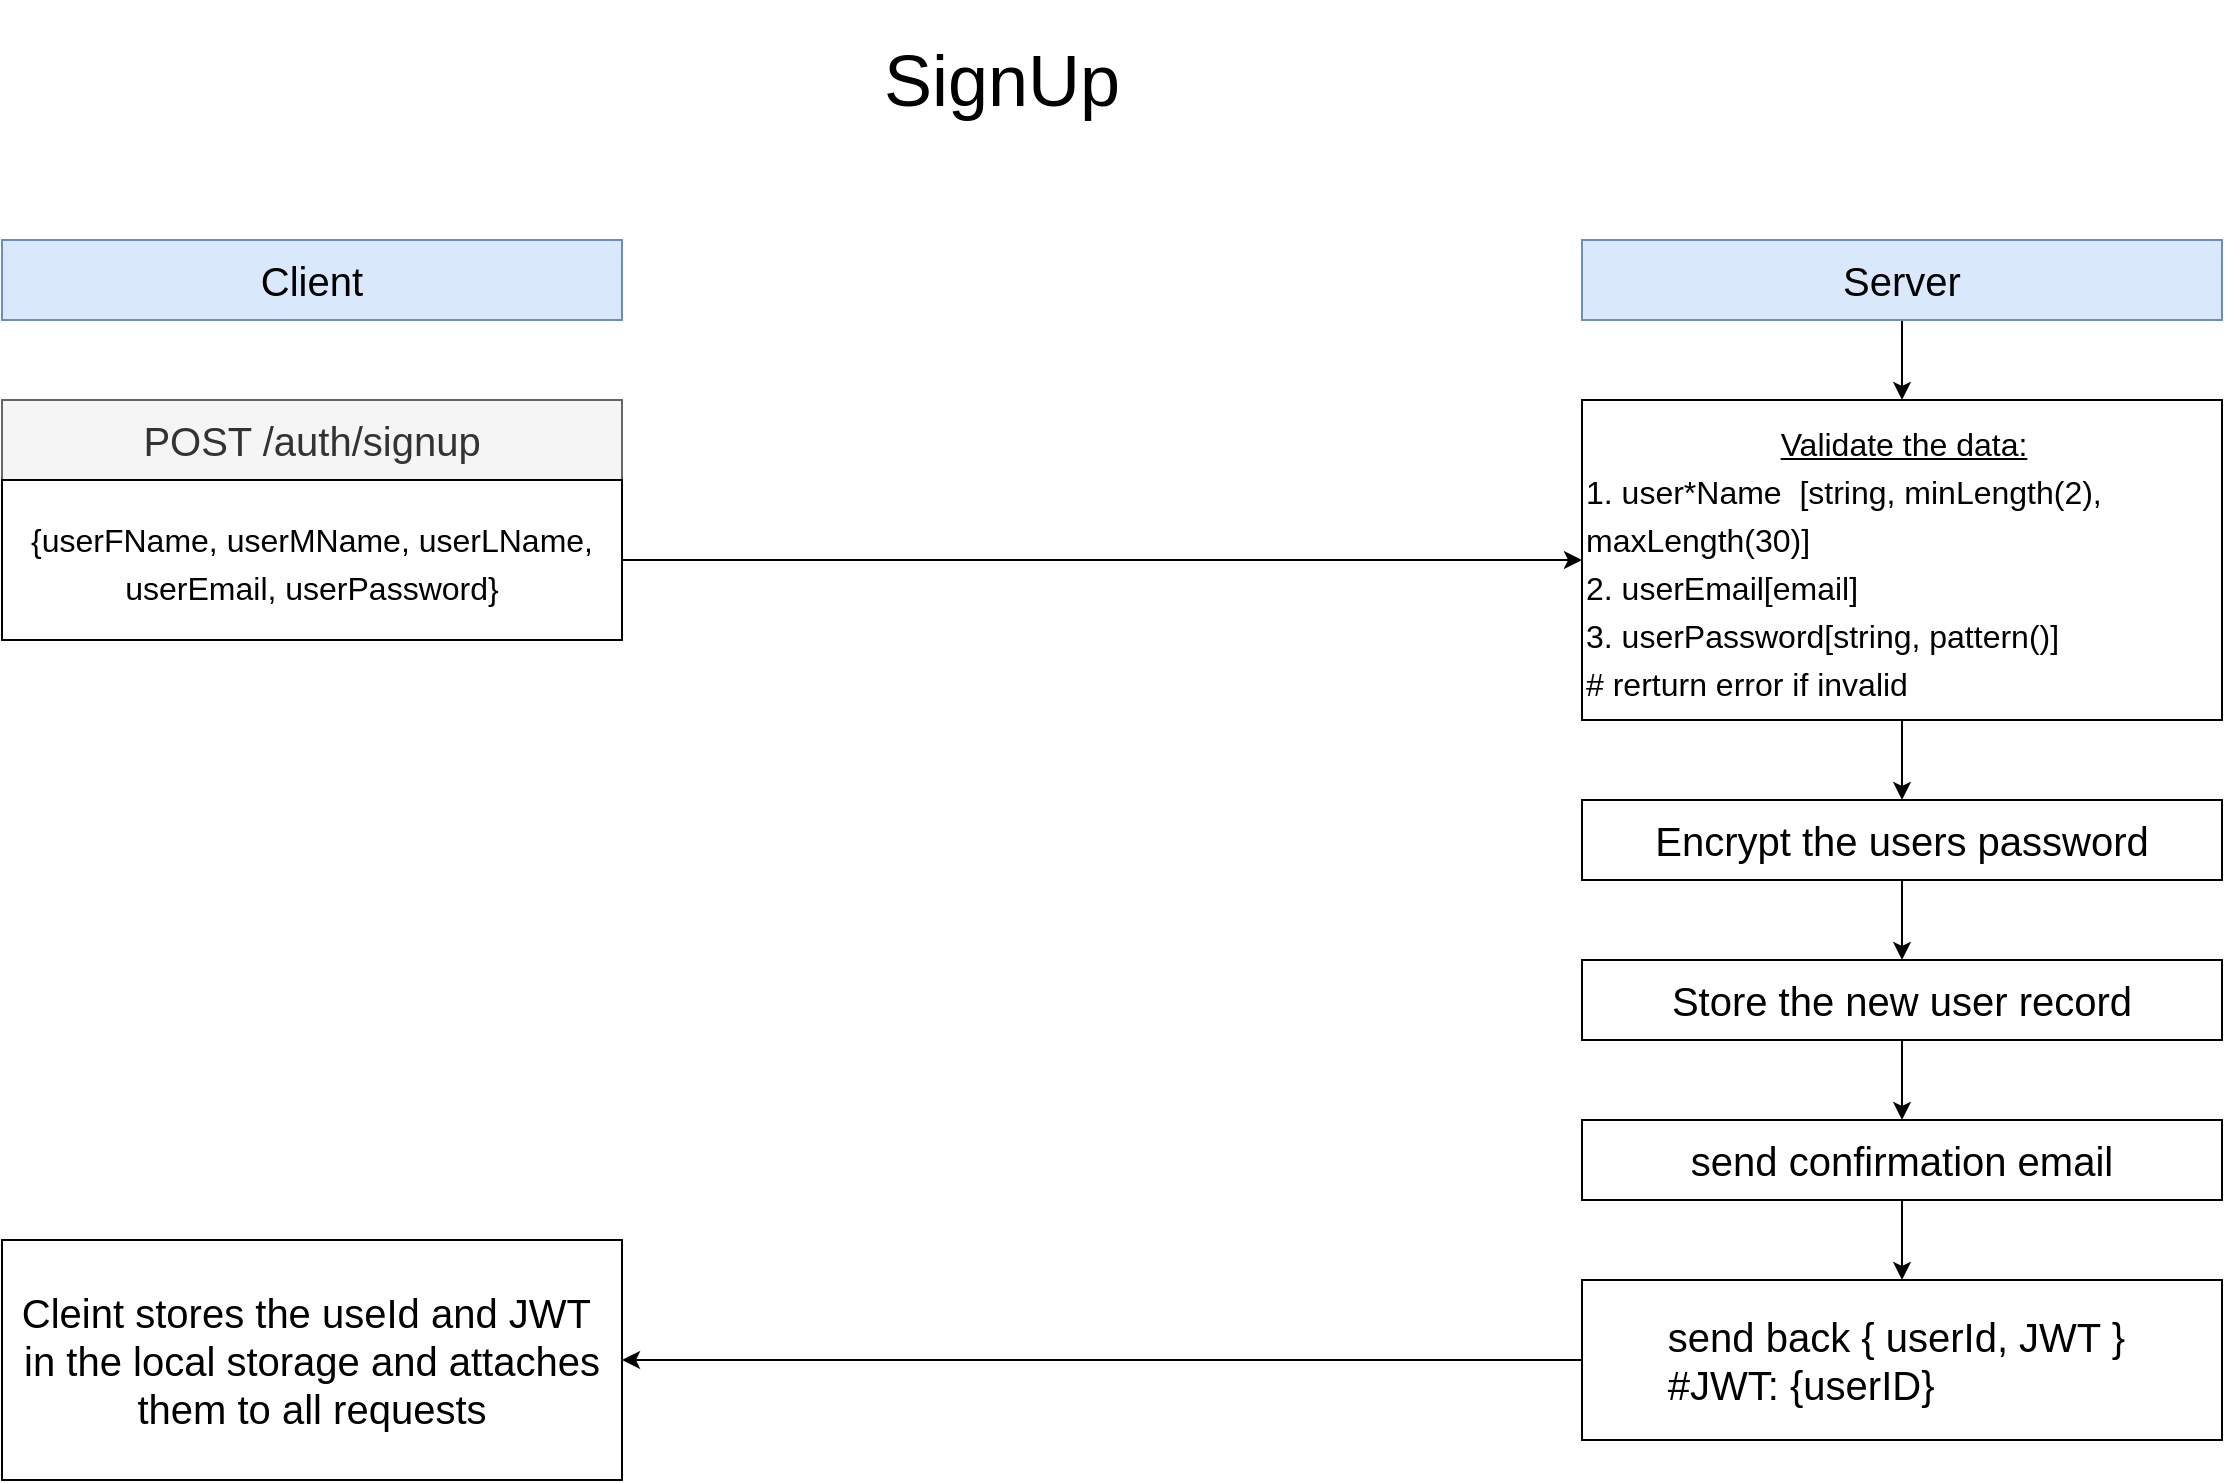 <mxfile version="16.5.1" type="device" pages="10"><diagram id="x9FTeN-3f4XsVsVcaLuV" name="SignUp"><mxGraphModel dx="1102" dy="1663" grid="1" gridSize="10" guides="1" tooltips="1" connect="1" arrows="1" fold="1" page="1" pageScale="1" pageWidth="850" pageHeight="1100" math="0" shadow="0"><root><mxCell id="0"/><mxCell id="1" parent="0"/><mxCell id="LIKYxt6rJT_N3d52TGzY-7" value="Client" style="rounded=0;whiteSpace=wrap;html=1;fontSize=20;fillColor=#dae8fc;strokeColor=#6c8ebf;" parent="1" vertex="1"><mxGeometry x="10" y="40" width="310" height="40" as="geometry"/></mxCell><mxCell id="LIKYxt6rJT_N3d52TGzY-9" value="POST /auth/signup" style="rounded=0;whiteSpace=wrap;html=1;fontSize=20;fillColor=#f5f5f5;strokeColor=#666666;fontColor=#333333;" parent="1" vertex="1"><mxGeometry x="10" y="120" width="310" height="40" as="geometry"/></mxCell><mxCell id="MT5jsk2vZgrQGVnykt9o-15" style="edgeStyle=orthogonalEdgeStyle;rounded=0;orthogonalLoop=1;jettySize=auto;html=1;fontSize=20;" parent="1" source="LIKYxt6rJT_N3d52TGzY-10" target="MT5jsk2vZgrQGVnykt9o-2" edge="1"><mxGeometry relative="1" as="geometry"/></mxCell><mxCell id="LIKYxt6rJT_N3d52TGzY-10" value="&lt;span style=&quot;color: rgb(0 , 0 , 0) ; font-size: 16px&quot;&gt;{userFName, userMName, userLName,&lt;/span&gt;&lt;br style=&quot;color: rgb(0 , 0 , 0) ; font-size: 16px&quot;&gt;&lt;span style=&quot;color: rgb(0 , 0 , 0) ; font-size: 16px&quot;&gt;userEmail, userPassword}&lt;/span&gt;" style="rounded=0;whiteSpace=wrap;html=1;fontSize=20;" parent="1" vertex="1"><mxGeometry x="10" y="160" width="310" height="80" as="geometry"/></mxCell><mxCell id="MT5jsk2vZgrQGVnykt9o-7" style="edgeStyle=orthogonalEdgeStyle;rounded=0;orthogonalLoop=1;jettySize=auto;html=1;exitX=0.5;exitY=1;exitDx=0;exitDy=0;entryX=0.5;entryY=0;entryDx=0;entryDy=0;fontSize=20;" parent="1" source="MT5jsk2vZgrQGVnykt9o-2" target="MT5jsk2vZgrQGVnykt9o-5" edge="1"><mxGeometry relative="1" as="geometry"/></mxCell><mxCell id="MT5jsk2vZgrQGVnykt9o-2" value="&lt;div style=&quot;text-align: center&quot;&gt;&lt;span style=&quot;font-size: 16px&quot;&gt;&lt;u&gt;Validate the data:&lt;/u&gt;&lt;/span&gt;&lt;/div&gt;&lt;div&gt;&lt;span style=&quot;font-size: 16px&quot;&gt;1. user*Name&amp;nbsp;&lt;span style=&quot;white-space: pre&quot;&gt;&#9;&lt;/span&gt;[&lt;/span&gt;&lt;span style=&quot;font-size: 16px&quot;&gt;string, minLength(2), maxLength(30)&lt;/span&gt;&lt;span style=&quot;font-size: 16px&quot;&gt;]&lt;/span&gt;&lt;/div&gt;&lt;div&gt;&lt;span style=&quot;font-size: 16px&quot;&gt;2. userEmail[email]&lt;br&gt;&lt;/span&gt;&lt;/div&gt;&lt;div&gt;&lt;span style=&quot;font-size: 16px&quot;&gt;3. userPassword[string, pattern()]&lt;br&gt;&lt;/span&gt;&lt;/div&gt;&lt;div&gt;&lt;span style=&quot;font-size: 16px&quot;&gt;# rerturn error if invalid&lt;/span&gt;&lt;/div&gt;" style="rounded=0;whiteSpace=wrap;html=1;fontSize=20;align=left;" parent="1" vertex="1"><mxGeometry x="800" y="120" width="320" height="160" as="geometry"/></mxCell><mxCell id="MT5jsk2vZgrQGVnykt9o-4" style="edgeStyle=orthogonalEdgeStyle;rounded=0;orthogonalLoop=1;jettySize=auto;html=1;entryX=0.5;entryY=0;entryDx=0;entryDy=0;fontSize=20;" parent="1" source="MT5jsk2vZgrQGVnykt9o-3" target="MT5jsk2vZgrQGVnykt9o-2" edge="1"><mxGeometry relative="1" as="geometry"/></mxCell><mxCell id="MT5jsk2vZgrQGVnykt9o-3" value="Server" style="rounded=0;whiteSpace=wrap;html=1;fontSize=20;fillColor=#dae8fc;strokeColor=#6c8ebf;" parent="1" vertex="1"><mxGeometry x="800" y="40" width="320" height="40" as="geometry"/></mxCell><mxCell id="MT5jsk2vZgrQGVnykt9o-8" style="edgeStyle=orthogonalEdgeStyle;rounded=0;orthogonalLoop=1;jettySize=auto;html=1;exitX=0.5;exitY=1;exitDx=0;exitDy=0;entryX=0.5;entryY=0;entryDx=0;entryDy=0;fontSize=20;" parent="1" source="MT5jsk2vZgrQGVnykt9o-5" target="MT5jsk2vZgrQGVnykt9o-6" edge="1"><mxGeometry relative="1" as="geometry"/></mxCell><mxCell id="MT5jsk2vZgrQGVnykt9o-5" value="&lt;div&gt;Encrypt the users password&lt;/div&gt;" style="rounded=0;whiteSpace=wrap;html=1;fontSize=20;align=center;" parent="1" vertex="1"><mxGeometry x="800" y="320" width="320" height="40" as="geometry"/></mxCell><mxCell id="MT5jsk2vZgrQGVnykt9o-10" style="edgeStyle=orthogonalEdgeStyle;rounded=0;orthogonalLoop=1;jettySize=auto;html=1;exitX=0.5;exitY=1;exitDx=0;exitDy=0;entryX=0.5;entryY=0;entryDx=0;entryDy=0;fontSize=20;" parent="1" source="MT5jsk2vZgrQGVnykt9o-6" target="MT5jsk2vZgrQGVnykt9o-9" edge="1"><mxGeometry relative="1" as="geometry"/></mxCell><mxCell id="MT5jsk2vZgrQGVnykt9o-6" value="&lt;div&gt;Store the new user record&lt;/div&gt;" style="rounded=0;whiteSpace=wrap;html=1;fontSize=20;align=center;" parent="1" vertex="1"><mxGeometry x="800" y="400" width="320" height="40" as="geometry"/></mxCell><mxCell id="MT5jsk2vZgrQGVnykt9o-12" style="edgeStyle=orthogonalEdgeStyle;rounded=0;orthogonalLoop=1;jettySize=auto;html=1;exitX=0.5;exitY=1;exitDx=0;exitDy=0;entryX=0.5;entryY=0;entryDx=0;entryDy=0;fontSize=20;" parent="1" source="MT5jsk2vZgrQGVnykt9o-9" target="MT5jsk2vZgrQGVnykt9o-11" edge="1"><mxGeometry relative="1" as="geometry"/></mxCell><mxCell id="MT5jsk2vZgrQGVnykt9o-9" value="&lt;div&gt;send confirmation email&lt;/div&gt;" style="rounded=0;whiteSpace=wrap;html=1;fontSize=20;align=center;" parent="1" vertex="1"><mxGeometry x="800" y="480" width="320" height="40" as="geometry"/></mxCell><mxCell id="MT5jsk2vZgrQGVnykt9o-14" style="edgeStyle=orthogonalEdgeStyle;rounded=0;orthogonalLoop=1;jettySize=auto;html=1;entryX=1;entryY=0.5;entryDx=0;entryDy=0;fontSize=20;" parent="1" source="MT5jsk2vZgrQGVnykt9o-11" target="MT5jsk2vZgrQGVnykt9o-13" edge="1"><mxGeometry relative="1" as="geometry"/></mxCell><mxCell id="MT5jsk2vZgrQGVnykt9o-11" value="&lt;div&gt;send back { userId, JWT }&amp;nbsp;&lt;/div&gt;&lt;div style=&quot;text-align: left&quot;&gt;#JWT: {userID}&lt;/div&gt;" style="rounded=0;whiteSpace=wrap;html=1;fontSize=20;align=center;" parent="1" vertex="1"><mxGeometry x="800" y="560" width="320" height="80" as="geometry"/></mxCell><mxCell id="MT5jsk2vZgrQGVnykt9o-13" value="&lt;font style=&quot;font-size: 20px&quot;&gt;Cleint stores the useId and JWT&amp;nbsp;&lt;br&gt;in the local storage and attaches them to all requests&lt;br&gt;&lt;/font&gt;" style="rounded=0;whiteSpace=wrap;html=1;fontSize=20;" parent="1" vertex="1"><mxGeometry x="10" y="540" width="310" height="120" as="geometry"/></mxCell><mxCell id="6q5m6K00qbkAHp3DyQsJ-1" value="SignUp" style="text;html=1;strokeColor=none;fillColor=none;align=center;verticalAlign=middle;whiteSpace=wrap;rounded=0;fontSize=36;" parent="1" vertex="1"><mxGeometry x="425" y="-80" width="170" height="80" as="geometry"/></mxCell></root></mxGraphModel></diagram><diagram name="ValidateEmail" id="a731i3ZSmU0Ob5MR37EK"><mxGraphModel dx="1574" dy="1904" grid="1" gridSize="10" guides="1" tooltips="1" connect="1" arrows="1" fold="1" page="1" pageScale="1" pageWidth="850" pageHeight="1100" math="0" shadow="0"><root><mxCell id="EQqrk94cRTdtQ8zH4SGc-0"/><mxCell id="EQqrk94cRTdtQ8zH4SGc-1" parent="EQqrk94cRTdtQ8zH4SGc-0"/><mxCell id="EQqrk94cRTdtQ8zH4SGc-2" value="Client" style="rounded=0;whiteSpace=wrap;html=1;fontSize=20;fillColor=#dae8fc;strokeColor=#6c8ebf;" parent="EQqrk94cRTdtQ8zH4SGc-1" vertex="1"><mxGeometry x="10" y="40" width="310" height="40" as="geometry"/></mxCell><mxCell id="EQqrk94cRTdtQ8zH4SGc-3" style="edgeStyle=orthogonalEdgeStyle;rounded=0;orthogonalLoop=1;jettySize=auto;html=1;entryX=0;entryY=0.5;entryDx=0;entryDy=0;" parent="EQqrk94cRTdtQ8zH4SGc-1" source="EQqrk94cRTdtQ8zH4SGc-4" target="EQqrk94cRTdtQ8zH4SGc-11" edge="1"><mxGeometry relative="1" as="geometry"><mxPoint x="800" y="140" as="targetPoint"/></mxGeometry></mxCell><mxCell id="EQqrk94cRTdtQ8zH4SGc-4" value="PATCH /auth/email-validation" style="rounded=0;whiteSpace=wrap;html=1;fontSize=20;fillColor=#f5f5f5;strokeColor=#666666;fontColor=#333333;" parent="EQqrk94cRTdtQ8zH4SGc-1" vertex="1"><mxGeometry x="10" y="120" width="310" height="40" as="geometry"/></mxCell><mxCell id="EQqrk94cRTdtQ8zH4SGc-5" value="&lt;span style=&quot;color: rgb(0 , 0 , 0) ; font-size: 16px&quot;&gt;{userId, validationCode}&lt;/span&gt;" style="rounded=0;whiteSpace=wrap;html=1;fontSize=20;" parent="EQqrk94cRTdtQ8zH4SGc-1" vertex="1"><mxGeometry x="10" y="160" width="310" height="40" as="geometry"/></mxCell><mxCell id="EQqrk94cRTdtQ8zH4SGc-8" style="edgeStyle=orthogonalEdgeStyle;rounded=0;orthogonalLoop=1;jettySize=auto;html=1;entryX=0.5;entryY=0;entryDx=0;entryDy=0;fontSize=20;" parent="EQqrk94cRTdtQ8zH4SGc-1" source="EQqrk94cRTdtQ8zH4SGc-9" target="EQqrk94cRTdtQ8zH4SGc-11" edge="1"><mxGeometry relative="1" as="geometry"><mxPoint x="960" y="120" as="targetPoint"/></mxGeometry></mxCell><mxCell id="EQqrk94cRTdtQ8zH4SGc-9" value="Server" style="rounded=0;whiteSpace=wrap;html=1;fontSize=20;fillColor=#dae8fc;strokeColor=#6c8ebf;" parent="EQqrk94cRTdtQ8zH4SGc-1" vertex="1"><mxGeometry x="800" y="40" width="320" height="40" as="geometry"/></mxCell><mxCell id="EQqrk94cRTdtQ8zH4SGc-10" style="edgeStyle=orthogonalEdgeStyle;rounded=0;orthogonalLoop=1;jettySize=auto;html=1;exitX=0.5;exitY=1;exitDx=0;exitDy=0;entryX=0.5;entryY=0;entryDx=0;entryDy=0;fontSize=20;" parent="EQqrk94cRTdtQ8zH4SGc-1" source="EQqrk94cRTdtQ8zH4SGc-11" target="EQqrk94cRTdtQ8zH4SGc-13" edge="1"><mxGeometry relative="1" as="geometry"/></mxCell><mxCell id="EQqrk94cRTdtQ8zH4SGc-11" value="&lt;div&gt;check if the user exist in the database&lt;/div&gt;" style="rounded=0;whiteSpace=wrap;html=1;fontSize=20;align=center;" parent="EQqrk94cRTdtQ8zH4SGc-1" vertex="1"><mxGeometry x="800" y="120" width="320" height="80" as="geometry"/></mxCell><mxCell id="EQqrk94cRTdtQ8zH4SGc-12" style="edgeStyle=orthogonalEdgeStyle;rounded=0;orthogonalLoop=1;jettySize=auto;html=1;exitX=0.5;exitY=1;exitDx=0;exitDy=0;entryX=0.5;entryY=0;entryDx=0;entryDy=0;fontSize=20;" parent="EQqrk94cRTdtQ8zH4SGc-1" source="EQqrk94cRTdtQ8zH4SGc-13" target="EQqrk94cRTdtQ8zH4SGc-15" edge="1"><mxGeometry relative="1" as="geometry"/></mxCell><mxCell id="EQqrk94cRTdtQ8zH4SGc-13" value="&lt;div&gt;check if the validationCode matches the one stored in the database&lt;/div&gt;" style="rounded=0;whiteSpace=wrap;html=1;fontSize=20;align=center;" parent="EQqrk94cRTdtQ8zH4SGc-1" vertex="1"><mxGeometry x="800" y="240" width="320" height="120" as="geometry"/></mxCell><mxCell id="EQqrk94cRTdtQ8zH4SGc-14" style="edgeStyle=orthogonalEdgeStyle;rounded=0;orthogonalLoop=1;jettySize=auto;html=1;entryX=1;entryY=0.5;entryDx=0;entryDy=0;fontSize=20;" parent="EQqrk94cRTdtQ8zH4SGc-1" source="EQqrk94cRTdtQ8zH4SGc-15" target="EQqrk94cRTdtQ8zH4SGc-16" edge="1"><mxGeometry relative="1" as="geometry"/></mxCell><mxCell id="EQqrk94cRTdtQ8zH4SGc-15" value="update the record in the database:&lt;br&gt;&lt;span style=&quot;white-space: pre&quot;&gt;&#9;&lt;/span&gt;1.IsVerified = true&lt;br&gt;&lt;span style=&quot;white-space: pre&quot;&gt;&#9;&lt;/span&gt;2.ValidationCode = newCode&lt;br&gt;# return (201, Created success)" style="rounded=0;whiteSpace=wrap;html=1;fontSize=20;align=left;" parent="EQqrk94cRTdtQ8zH4SGc-1" vertex="1"><mxGeometry x="800" y="400" width="320" height="120" as="geometry"/></mxCell><mxCell id="EQqrk94cRTdtQ8zH4SGc-16" value="&lt;font style=&quot;font-size: 20px&quot;&gt;redirect the user to the home page&lt;br&gt;&lt;/font&gt;" style="rounded=0;whiteSpace=wrap;html=1;fontSize=20;" parent="EQqrk94cRTdtQ8zH4SGc-1" vertex="1"><mxGeometry x="10" y="400" width="310" height="120" as="geometry"/></mxCell><mxCell id="uvYue-LXDxuA1anKDO8m-0" value="ValidateEmail" style="text;html=1;strokeColor=none;fillColor=none;align=center;verticalAlign=middle;whiteSpace=wrap;rounded=0;fontSize=36;" vertex="1" parent="EQqrk94cRTdtQ8zH4SGc-1"><mxGeometry x="425" y="-50" width="260" height="50" as="geometry"/></mxCell></root></mxGraphModel></diagram><diagram name="LogIn" id="Ns91AFiFgMWr7mq9brp6"><mxGraphModel dx="1574" dy="1904" grid="1" gridSize="10" guides="1" tooltips="1" connect="1" arrows="1" fold="1" page="1" pageScale="1" pageWidth="850" pageHeight="1100" math="0" shadow="0"><root><mxCell id="pKmLd70En3sbxR-BeXZG-0"/><mxCell id="pKmLd70En3sbxR-BeXZG-1" parent="pKmLd70En3sbxR-BeXZG-0"/><mxCell id="pKmLd70En3sbxR-BeXZG-2" value="Client" style="rounded=0;whiteSpace=wrap;html=1;fontSize=20;fillColor=#dae8fc;strokeColor=#6c8ebf;" parent="pKmLd70En3sbxR-BeXZG-1" vertex="1"><mxGeometry x="10" y="40" width="310" height="40" as="geometry"/></mxCell><mxCell id="2TCiUDvATpjZLHjyohq0-0" style="edgeStyle=orthogonalEdgeStyle;rounded=0;orthogonalLoop=1;jettySize=auto;html=1;entryX=0;entryY=0.25;entryDx=0;entryDy=0;" parent="pKmLd70En3sbxR-BeXZG-1" source="pKmLd70En3sbxR-BeXZG-3" target="pKmLd70En3sbxR-BeXZG-7" edge="1"><mxGeometry relative="1" as="geometry"/></mxCell><mxCell id="pKmLd70En3sbxR-BeXZG-3" value="POST /auth/login" style="rounded=0;whiteSpace=wrap;html=1;fontSize=20;fillColor=#f5f5f5;strokeColor=#666666;fontColor=#333333;" parent="pKmLd70En3sbxR-BeXZG-1" vertex="1"><mxGeometry x="10" y="120" width="310" height="40" as="geometry"/></mxCell><mxCell id="pKmLd70En3sbxR-BeXZG-5" value="&lt;span style=&quot;color: rgb(0 , 0 , 0) ; font-size: 16px&quot;&gt;{userEmail, userPassword}&lt;/span&gt;" style="rounded=0;whiteSpace=wrap;html=1;fontSize=20;" parent="pKmLd70En3sbxR-BeXZG-1" vertex="1"><mxGeometry x="10" y="160" width="310" height="40" as="geometry"/></mxCell><mxCell id="pKmLd70En3sbxR-BeXZG-6" style="edgeStyle=orthogonalEdgeStyle;rounded=0;orthogonalLoop=1;jettySize=auto;html=1;exitX=0.5;exitY=1;exitDx=0;exitDy=0;entryX=0.5;entryY=0;entryDx=0;entryDy=0;fontSize=20;" parent="pKmLd70En3sbxR-BeXZG-1" source="pKmLd70En3sbxR-BeXZG-7" target="pKmLd70En3sbxR-BeXZG-11" edge="1"><mxGeometry relative="1" as="geometry"/></mxCell><mxCell id="pKmLd70En3sbxR-BeXZG-7" value="&lt;div style=&quot;text-align: center&quot;&gt;&lt;span style=&quot;font-size: 16px&quot;&gt;&lt;u&gt;Validate the data:&lt;/u&gt;&lt;/span&gt;&lt;/div&gt;&lt;div&gt;&lt;span style=&quot;font-size: 16px&quot;&gt;1. userEmail[email]&lt;br&gt;&lt;/span&gt;&lt;/div&gt;&lt;div&gt;&lt;span style=&quot;font-size: 16px&quot;&gt;2. userPassword[string, pattern()]&lt;br&gt;&lt;/span&gt;&lt;/div&gt;" style="rounded=0;whiteSpace=wrap;html=1;fontSize=20;align=left;" parent="pKmLd70En3sbxR-BeXZG-1" vertex="1"><mxGeometry x="800" y="120" width="320" height="80" as="geometry"/></mxCell><mxCell id="pKmLd70En3sbxR-BeXZG-8" style="edgeStyle=orthogonalEdgeStyle;rounded=0;orthogonalLoop=1;jettySize=auto;html=1;entryX=0.5;entryY=0;entryDx=0;entryDy=0;fontSize=20;" parent="pKmLd70En3sbxR-BeXZG-1" source="pKmLd70En3sbxR-BeXZG-9" target="pKmLd70En3sbxR-BeXZG-7" edge="1"><mxGeometry relative="1" as="geometry"/></mxCell><mxCell id="pKmLd70En3sbxR-BeXZG-9" value="Server" style="rounded=0;whiteSpace=wrap;html=1;fontSize=20;fillColor=#dae8fc;strokeColor=#6c8ebf;" parent="pKmLd70En3sbxR-BeXZG-1" vertex="1"><mxGeometry x="800" y="40" width="320" height="40" as="geometry"/></mxCell><mxCell id="pKmLd70En3sbxR-BeXZG-11" value="&lt;div&gt;check if user exist in the database&lt;/div&gt;&lt;div&gt;, Return error if not&lt;/div&gt;" style="rounded=0;whiteSpace=wrap;html=1;fontSize=20;align=center;" parent="pKmLd70En3sbxR-BeXZG-1" vertex="1"><mxGeometry x="800" y="240" width="320" height="80" as="geometry"/></mxCell><mxCell id="kPBsmUP5AI2zC7kwYIAV-1" style="edgeStyle=orthogonalEdgeStyle;rounded=0;orthogonalLoop=1;jettySize=auto;html=1;exitX=0.5;exitY=1;exitDx=0;exitDy=0;entryX=0.5;entryY=0;entryDx=0;entryDy=0;fontSize=20;" parent="pKmLd70En3sbxR-BeXZG-1" source="pKmLd70En3sbxR-BeXZG-11" target="pKmLd70En3sbxR-BeXZG-17" edge="1"><mxGeometry relative="1" as="geometry"><mxPoint x="960" y="400" as="sourcePoint"/></mxGeometry></mxCell><mxCell id="pKmLd70En3sbxR-BeXZG-16" style="edgeStyle=orthogonalEdgeStyle;rounded=0;orthogonalLoop=1;jettySize=auto;html=1;entryX=1;entryY=0.5;entryDx=0;entryDy=0;fontSize=20;" parent="pKmLd70En3sbxR-BeXZG-1" source="pKmLd70En3sbxR-BeXZG-17" target="pKmLd70En3sbxR-BeXZG-18" edge="1"><mxGeometry relative="1" as="geometry"/></mxCell><mxCell id="pKmLd70En3sbxR-BeXZG-17" value="&lt;div&gt;send back { userId, JWT }&amp;nbsp;&lt;/div&gt;" style="rounded=0;whiteSpace=wrap;html=1;fontSize=20;align=center;" parent="pKmLd70En3sbxR-BeXZG-1" vertex="1"><mxGeometry x="800" y="440" width="320" height="40" as="geometry"/></mxCell><mxCell id="pKmLd70En3sbxR-BeXZG-18" value="&lt;font style=&quot;font-size: 20px&quot;&gt;Cleint stores the useId and JWT&amp;nbsp;&lt;br&gt;in the local storage and attaches them to all requests&lt;br&gt;&lt;/font&gt;" style="rounded=0;whiteSpace=wrap;html=1;fontSize=20;" parent="pKmLd70En3sbxR-BeXZG-1" vertex="1"><mxGeometry x="10" y="400" width="310" height="120" as="geometry"/></mxCell><mxCell id="tLEhCUP5cZDZkOsrfbo9-0" value="LogIn" style="text;html=1;strokeColor=none;fillColor=none;align=center;verticalAlign=middle;whiteSpace=wrap;rounded=0;fontSize=36;" vertex="1" parent="pKmLd70En3sbxR-BeXZG-1"><mxGeometry x="425" y="-60" width="180" height="60" as="geometry"/></mxCell></root></mxGraphModel></diagram><diagram id="3b5MLcsGuT0V4N0wgd-E" name="Encryption"><mxGraphModel dx="1837" dy="938" grid="1" gridSize="10" guides="1" tooltips="1" connect="1" arrows="1" fold="1" page="1" pageScale="1" pageWidth="850" pageHeight="1100" math="0" shadow="0"><root><mxCell id="F15n50tcSExJVhjDiUZh-0"/><mxCell id="F15n50tcSExJVhjDiUZh-1" parent="F15n50tcSExJVhjDiUZh-0"/><mxCell id="F15n50tcSExJVhjDiUZh-2" value="&lt;font style=&quot;font-size: 25px&quot;&gt;&lt;b&gt;signup&lt;/b&gt;&lt;/font&gt;" style="rounded=0;whiteSpace=wrap;html=1;fontSize=20;fillColor=#f5f5f5;fontColor=#333333;strokeColor=#666666;" parent="F15n50tcSExJVhjDiUZh-1" vertex="1"><mxGeometry x="40" y="40" width="880" height="40" as="geometry"/></mxCell><mxCell id="F15n50tcSExJVhjDiUZh-3" value="" style="rounded=0;whiteSpace=wrap;html=1;fontSize=20;fillColor=#f5f5f5;fontColor=#333333;strokeColor=#666666;" parent="F15n50tcSExJVhjDiUZh-1" vertex="1"><mxGeometry x="40" y="80" width="880" height="400" as="geometry"/></mxCell><mxCell id="Thq_ZwgMLWnJNbkauz1A-0" value="&lt;b&gt;userPassword&lt;/b&gt;" style="rounded=0;whiteSpace=wrap;html=1;fontSize=20;" parent="F15n50tcSExJVhjDiUZh-1" vertex="1"><mxGeometry x="120" y="120" width="160" height="40" as="geometry"/></mxCell><mxCell id="R218yS9c6RBeO7AsOUZm-43" style="edgeStyle=orthogonalEdgeStyle;rounded=0;orthogonalLoop=1;jettySize=auto;html=1;entryX=0.5;entryY=0;entryDx=0;entryDy=0;exitX=1;exitY=0.5;exitDx=0;exitDy=0;" parent="F15n50tcSExJVhjDiUZh-1" source="Thq_ZwgMLWnJNbkauz1A-1" target="Thq_ZwgMLWnJNbkauz1A-5" edge="1"><mxGeometry relative="1" as="geometry"/></mxCell><mxCell id="Thq_ZwgMLWnJNbkauz1A-1" value="passWord123" style="rounded=0;whiteSpace=wrap;html=1;fontSize=20;" parent="F15n50tcSExJVhjDiUZh-1" vertex="1"><mxGeometry x="120" y="160" width="160" height="40" as="geometry"/></mxCell><mxCell id="Thq_ZwgMLWnJNbkauz1A-2" value="&lt;span&gt;Salt&lt;/span&gt;" style="rounded=0;whiteSpace=wrap;html=1;fontSize=20;fillColor=#d5e8d4;strokeColor=#82b366;fontStyle=1" parent="F15n50tcSExJVhjDiUZh-1" vertex="1"><mxGeometry x="560" y="120" width="160" height="40" as="geometry"/></mxCell><mxCell id="Thq_ZwgMLWnJNbkauz1A-7" style="edgeStyle=orthogonalEdgeStyle;rounded=0;orthogonalLoop=1;jettySize=auto;html=1;entryX=0.5;entryY=0;entryDx=0;entryDy=0;fontSize=20;" parent="F15n50tcSExJVhjDiUZh-1" source="Thq_ZwgMLWnJNbkauz1A-3" target="Thq_ZwgMLWnJNbkauz1A-5" edge="1"><mxGeometry relative="1" as="geometry"/></mxCell><mxCell id="R218yS9c6RBeO7AsOUZm-4" style="edgeStyle=orthogonalEdgeStyle;rounded=0;orthogonalLoop=1;jettySize=auto;html=1;entryX=0.521;entryY=-0.025;entryDx=0;entryDy=0;entryPerimeter=0;" parent="F15n50tcSExJVhjDiUZh-1" source="Thq_ZwgMLWnJNbkauz1A-3" target="R218yS9c6RBeO7AsOUZm-3" edge="1"><mxGeometry relative="1" as="geometry"/></mxCell><mxCell id="Thq_ZwgMLWnJNbkauz1A-3" value="asdf1" style="rounded=0;whiteSpace=wrap;html=1;fontSize=20;fillColor=#d5e8d4;strokeColor=#82b366;" parent="F15n50tcSExJVhjDiUZh-1" vertex="1"><mxGeometry x="560" y="160" width="160" height="40" as="geometry"/></mxCell><mxCell id="R218yS9c6RBeO7AsOUZm-2" style="edgeStyle=orthogonalEdgeStyle;rounded=0;orthogonalLoop=1;jettySize=auto;html=1;" parent="F15n50tcSExJVhjDiUZh-1" source="Thq_ZwgMLWnJNbkauz1A-4" target="R218yS9c6RBeO7AsOUZm-0" edge="1"><mxGeometry relative="1" as="geometry"/></mxCell><mxCell id="Thq_ZwgMLWnJNbkauz1A-4" value="&lt;b&gt;Hashing Function&lt;/b&gt;" style="rounded=0;whiteSpace=wrap;html=1;fontSize=20;fillColor=#dae8fc;strokeColor=#6c8ebf;" parent="F15n50tcSExJVhjDiUZh-1" vertex="1"><mxGeometry x="195" y="310" width="330" height="40" as="geometry"/></mxCell><mxCell id="R218yS9c6RBeO7AsOUZm-1" style="edgeStyle=orthogonalEdgeStyle;rounded=0;orthogonalLoop=1;jettySize=auto;html=1;" parent="F15n50tcSExJVhjDiUZh-1" source="Thq_ZwgMLWnJNbkauz1A-5" target="Thq_ZwgMLWnJNbkauz1A-4" edge="1"><mxGeometry relative="1" as="geometry"/></mxCell><mxCell id="Thq_ZwgMLWnJNbkauz1A-5" value="passWord123asdf1" style="rounded=0;whiteSpace=wrap;html=1;fontSize=20;" parent="F15n50tcSExJVhjDiUZh-1" vertex="1"><mxGeometry x="195" y="240" width="330" height="40" as="geometry"/></mxCell><mxCell id="R218yS9c6RBeO7AsOUZm-5" style="edgeStyle=orthogonalEdgeStyle;rounded=0;orthogonalLoop=1;jettySize=auto;html=1;entryX=0;entryY=0.5;entryDx=0;entryDy=0;" parent="F15n50tcSExJVhjDiUZh-1" source="R218yS9c6RBeO7AsOUZm-0" target="R218yS9c6RBeO7AsOUZm-3" edge="1"><mxGeometry relative="1" as="geometry"/></mxCell><mxCell id="R218yS9c6RBeO7AsOUZm-0" value="hash" style="rounded=0;whiteSpace=wrap;html=1;fontSize=20;" parent="F15n50tcSExJVhjDiUZh-1" vertex="1"><mxGeometry x="195" y="390" width="330" height="40" as="geometry"/></mxCell><mxCell id="R218yS9c6RBeO7AsOUZm-3" value="hash.salt" style="rounded=0;whiteSpace=wrap;html=1;fontSize=20;" parent="F15n50tcSExJVhjDiUZh-1" vertex="1"><mxGeometry x="560" y="390" width="330" height="40" as="geometry"/></mxCell><mxCell id="R218yS9c6RBeO7AsOUZm-6" value="" style="rounded=0;whiteSpace=wrap;html=1;fontSize=20;fillColor=#e1d5e7;strokeColor=#9673a6;" parent="F15n50tcSExJVhjDiUZh-1" vertex="1"><mxGeometry x="960" y="160" width="500" height="230" as="geometry"/></mxCell><mxCell id="R218yS9c6RBeO7AsOUZm-7" value="&lt;b&gt;Database&lt;/b&gt;" style="rounded=0;whiteSpace=wrap;html=1;fontSize=20;fillColor=#e1d5e7;strokeColor=#9673a6;" parent="F15n50tcSExJVhjDiUZh-1" vertex="1"><mxGeometry x="960" y="120" width="500" height="40" as="geometry"/></mxCell><mxCell id="R218yS9c6RBeO7AsOUZm-8" value="&lt;span&gt;table of users&lt;/span&gt;" style="rounded=0;whiteSpace=wrap;html=1;fontSize=20;fillColor=#d5e8d4;strokeColor=#82b366;fontStyle=1" parent="F15n50tcSExJVhjDiUZh-1" vertex="1"><mxGeometry x="990" y="200" width="460" height="40" as="geometry"/></mxCell><mxCell id="R218yS9c6RBeO7AsOUZm-9" value="&lt;b&gt;id&lt;/b&gt;" style="rounded=0;whiteSpace=wrap;html=1;fontSize=20;fillColor=#dae8fc;strokeColor=#6c8ebf;" parent="F15n50tcSExJVhjDiUZh-1" vertex="1"><mxGeometry x="990" y="240" width="110" height="40" as="geometry"/></mxCell><mxCell id="R218yS9c6RBeO7AsOUZm-10" value="&lt;b&gt;....&lt;/b&gt;" style="rounded=0;whiteSpace=wrap;html=1;fontSize=20;fillColor=#dae8fc;strokeColor=#6c8ebf;" parent="F15n50tcSExJVhjDiUZh-1" vertex="1"><mxGeometry x="1100" y="240" width="110" height="40" as="geometry"/></mxCell><mxCell id="R218yS9c6RBeO7AsOUZm-11" value="&lt;b&gt;password&lt;/b&gt;" style="rounded=0;whiteSpace=wrap;html=1;fontSize=20;fillColor=#dae8fc;strokeColor=#6c8ebf;" parent="F15n50tcSExJVhjDiUZh-1" vertex="1"><mxGeometry x="1210" y="240" width="240" height="40" as="geometry"/></mxCell><mxCell id="R218yS9c6RBeO7AsOUZm-12" value="&lt;b&gt;1&lt;/b&gt;" style="rounded=0;whiteSpace=wrap;html=1;fontSize=20;" parent="F15n50tcSExJVhjDiUZh-1" vertex="1"><mxGeometry x="990" y="280" width="110" height="40" as="geometry"/></mxCell><mxCell id="R218yS9c6RBeO7AsOUZm-13" value="&lt;b&gt;....&lt;/b&gt;" style="rounded=0;whiteSpace=wrap;html=1;fontSize=20;" parent="F15n50tcSExJVhjDiUZh-1" vertex="1"><mxGeometry x="1100" y="280" width="110" height="40" as="geometry"/></mxCell><mxCell id="R218yS9c6RBeO7AsOUZm-14" value="hash.salt" style="rounded=0;whiteSpace=wrap;html=1;fontSize=20;" parent="F15n50tcSExJVhjDiUZh-1" vertex="1"><mxGeometry x="1210" y="280" width="240" height="40" as="geometry"/></mxCell><mxCell id="R218yS9c6RBeO7AsOUZm-16" style="edgeStyle=orthogonalEdgeStyle;rounded=0;orthogonalLoop=1;jettySize=auto;html=1;exitX=1;exitY=0.5;exitDx=0;exitDy=0;" parent="F15n50tcSExJVhjDiUZh-1" source="R218yS9c6RBeO7AsOUZm-3" target="R218yS9c6RBeO7AsOUZm-14" edge="1"><mxGeometry relative="1" as="geometry"/></mxCell><mxCell id="R218yS9c6RBeO7AsOUZm-17" value="&lt;font style=&quot;font-size: 25px&quot;&gt;&lt;b&gt;login&lt;/b&gt;&lt;/font&gt;" style="rounded=0;whiteSpace=wrap;html=1;fontSize=20;fillColor=#f5f5f5;fontColor=#333333;strokeColor=#666666;" parent="F15n50tcSExJVhjDiUZh-1" vertex="1"><mxGeometry x="40" y="560" width="880" height="40" as="geometry"/></mxCell><mxCell id="R218yS9c6RBeO7AsOUZm-18" value="" style="rounded=0;whiteSpace=wrap;html=1;fontSize=20;fillColor=#f5f5f5;fontColor=#333333;strokeColor=#666666;" parent="F15n50tcSExJVhjDiUZh-1" vertex="1"><mxGeometry x="40" y="600" width="880" height="400" as="geometry"/></mxCell><mxCell id="R218yS9c6RBeO7AsOUZm-19" value="&lt;b&gt;userPassword&lt;/b&gt;" style="rounded=0;whiteSpace=wrap;html=1;fontSize=20;" parent="F15n50tcSExJVhjDiUZh-1" vertex="1"><mxGeometry x="120" y="640" width="160" height="40" as="geometry"/></mxCell><mxCell id="R218yS9c6RBeO7AsOUZm-20" style="edgeStyle=orthogonalEdgeStyle;rounded=0;orthogonalLoop=1;jettySize=auto;html=1;fontSize=20;exitX=1;exitY=0.5;exitDx=0;exitDy=0;" parent="F15n50tcSExJVhjDiUZh-1" source="R218yS9c6RBeO7AsOUZm-21" target="R218yS9c6RBeO7AsOUZm-29" edge="1"><mxGeometry relative="1" as="geometry"/></mxCell><mxCell id="R218yS9c6RBeO7AsOUZm-21" value="passWord123" style="rounded=0;whiteSpace=wrap;html=1;fontSize=20;" parent="F15n50tcSExJVhjDiUZh-1" vertex="1"><mxGeometry x="120" y="680" width="160" height="40" as="geometry"/></mxCell><mxCell id="R218yS9c6RBeO7AsOUZm-22" value="&lt;span&gt;Salt&lt;/span&gt;" style="rounded=0;whiteSpace=wrap;html=1;fontSize=20;fillColor=#d5e8d4;strokeColor=#82b366;fontStyle=1" parent="F15n50tcSExJVhjDiUZh-1" vertex="1"><mxGeometry x="570" y="640" width="160" height="40" as="geometry"/></mxCell><mxCell id="R218yS9c6RBeO7AsOUZm-23" style="edgeStyle=orthogonalEdgeStyle;rounded=0;orthogonalLoop=1;jettySize=auto;html=1;entryX=0.5;entryY=0;entryDx=0;entryDy=0;fontSize=20;" parent="F15n50tcSExJVhjDiUZh-1" source="R218yS9c6RBeO7AsOUZm-25" target="R218yS9c6RBeO7AsOUZm-29" edge="1"><mxGeometry relative="1" as="geometry"/></mxCell><mxCell id="R218yS9c6RBeO7AsOUZm-25" value="asdf1" style="rounded=0;whiteSpace=wrap;html=1;fontSize=20;fillColor=#d5e8d4;strokeColor=#82b366;" parent="F15n50tcSExJVhjDiUZh-1" vertex="1"><mxGeometry x="570" y="680" width="160" height="40" as="geometry"/></mxCell><mxCell id="R218yS9c6RBeO7AsOUZm-26" style="edgeStyle=orthogonalEdgeStyle;rounded=0;orthogonalLoop=1;jettySize=auto;html=1;" parent="F15n50tcSExJVhjDiUZh-1" source="R218yS9c6RBeO7AsOUZm-27" target="R218yS9c6RBeO7AsOUZm-31" edge="1"><mxGeometry relative="1" as="geometry"/></mxCell><mxCell id="R218yS9c6RBeO7AsOUZm-27" value="&lt;b&gt;Hashing Function&lt;/b&gt;" style="rounded=0;whiteSpace=wrap;html=1;fontSize=20;fillColor=#dae8fc;strokeColor=#6c8ebf;" parent="F15n50tcSExJVhjDiUZh-1" vertex="1"><mxGeometry x="195" y="830" width="330" height="40" as="geometry"/></mxCell><mxCell id="R218yS9c6RBeO7AsOUZm-28" style="edgeStyle=orthogonalEdgeStyle;rounded=0;orthogonalLoop=1;jettySize=auto;html=1;" parent="F15n50tcSExJVhjDiUZh-1" source="R218yS9c6RBeO7AsOUZm-29" target="R218yS9c6RBeO7AsOUZm-27" edge="1"><mxGeometry relative="1" as="geometry"/></mxCell><mxCell id="R218yS9c6RBeO7AsOUZm-29" value="passWord123asdf1" style="rounded=0;whiteSpace=wrap;html=1;fontSize=20;" parent="F15n50tcSExJVhjDiUZh-1" vertex="1"><mxGeometry x="195" y="760" width="330" height="40" as="geometry"/></mxCell><mxCell id="R218yS9c6RBeO7AsOUZm-31" value="hash" style="rounded=0;whiteSpace=wrap;html=1;fontSize=20;" parent="F15n50tcSExJVhjDiUZh-1" vertex="1"><mxGeometry x="195" y="910" width="330" height="40" as="geometry"/></mxCell><mxCell id="R218yS9c6RBeO7AsOUZm-47" style="edgeStyle=orthogonalEdgeStyle;rounded=0;orthogonalLoop=1;jettySize=auto;html=1;entryX=1;entryY=0.5;entryDx=0;entryDy=0;" parent="F15n50tcSExJVhjDiUZh-1" source="R218yS9c6RBeO7AsOUZm-32" target="R218yS9c6RBeO7AsOUZm-22" edge="1"><mxGeometry relative="1" as="geometry"/></mxCell><mxCell id="R218yS9c6RBeO7AsOUZm-32" value="hash.salt" style="rounded=0;whiteSpace=wrap;html=1;fontSize=20;" parent="F15n50tcSExJVhjDiUZh-1" vertex="1"><mxGeometry x="590" y="910" width="330" height="40" as="geometry"/></mxCell><mxCell id="R218yS9c6RBeO7AsOUZm-33" value="" style="rounded=0;whiteSpace=wrap;html=1;fontSize=20;fillColor=#e1d5e7;strokeColor=#9673a6;" parent="F15n50tcSExJVhjDiUZh-1" vertex="1"><mxGeometry x="950" y="600" width="500" height="230" as="geometry"/></mxCell><mxCell id="R218yS9c6RBeO7AsOUZm-34" value="&lt;b&gt;Database&lt;/b&gt;" style="rounded=0;whiteSpace=wrap;html=1;fontSize=20;fillColor=#e1d5e7;strokeColor=#9673a6;" parent="F15n50tcSExJVhjDiUZh-1" vertex="1"><mxGeometry x="950" y="560" width="500" height="40" as="geometry"/></mxCell><mxCell id="R218yS9c6RBeO7AsOUZm-35" value="&lt;span&gt;table of users&lt;/span&gt;" style="rounded=0;whiteSpace=wrap;html=1;fontSize=20;fillColor=#d5e8d4;strokeColor=#82b366;fontStyle=1" parent="F15n50tcSExJVhjDiUZh-1" vertex="1"><mxGeometry x="980" y="640" width="460" height="40" as="geometry"/></mxCell><mxCell id="R218yS9c6RBeO7AsOUZm-36" value="&lt;b&gt;id&lt;/b&gt;" style="rounded=0;whiteSpace=wrap;html=1;fontSize=20;fillColor=#dae8fc;strokeColor=#6c8ebf;" parent="F15n50tcSExJVhjDiUZh-1" vertex="1"><mxGeometry x="980" y="680" width="110" height="40" as="geometry"/></mxCell><mxCell id="R218yS9c6RBeO7AsOUZm-37" value="&lt;b&gt;....&lt;/b&gt;" style="rounded=0;whiteSpace=wrap;html=1;fontSize=20;fillColor=#dae8fc;strokeColor=#6c8ebf;" parent="F15n50tcSExJVhjDiUZh-1" vertex="1"><mxGeometry x="1090" y="680" width="110" height="40" as="geometry"/></mxCell><mxCell id="R218yS9c6RBeO7AsOUZm-38" value="&lt;b&gt;password&lt;/b&gt;" style="rounded=0;whiteSpace=wrap;html=1;fontSize=20;fillColor=#dae8fc;strokeColor=#6c8ebf;" parent="F15n50tcSExJVhjDiUZh-1" vertex="1"><mxGeometry x="1200" y="680" width="240" height="40" as="geometry"/></mxCell><mxCell id="R218yS9c6RBeO7AsOUZm-39" value="&lt;b&gt;1&lt;/b&gt;" style="rounded=0;whiteSpace=wrap;html=1;fontSize=20;" parent="F15n50tcSExJVhjDiUZh-1" vertex="1"><mxGeometry x="980" y="720" width="110" height="40" as="geometry"/></mxCell><mxCell id="R218yS9c6RBeO7AsOUZm-40" value="&lt;b&gt;....&lt;/b&gt;" style="rounded=0;whiteSpace=wrap;html=1;fontSize=20;" parent="F15n50tcSExJVhjDiUZh-1" vertex="1"><mxGeometry x="1090" y="720" width="110" height="40" as="geometry"/></mxCell><mxCell id="R218yS9c6RBeO7AsOUZm-46" style="edgeStyle=orthogonalEdgeStyle;rounded=0;orthogonalLoop=1;jettySize=auto;html=1;entryX=1;entryY=0.5;entryDx=0;entryDy=0;exitX=0.5;exitY=1;exitDx=0;exitDy=0;" parent="F15n50tcSExJVhjDiUZh-1" source="R218yS9c6RBeO7AsOUZm-41" target="R218yS9c6RBeO7AsOUZm-32" edge="1"><mxGeometry relative="1" as="geometry"/></mxCell><mxCell id="R218yS9c6RBeO7AsOUZm-41" value="hash.salt" style="rounded=0;whiteSpace=wrap;html=1;fontSize=20;" parent="F15n50tcSExJVhjDiUZh-1" vertex="1"><mxGeometry x="1200" y="720" width="240" height="40" as="geometry"/></mxCell></root></mxGraphModel></diagram><diagram id="McYBssOKJE0juxdxdc9e" name="Architecture"><mxGraphModel dx="1574" dy="1904" grid="1" gridSize="10" guides="1" tooltips="1" connect="1" arrows="1" fold="1" page="1" pageScale="1" pageWidth="850" pageHeight="1100" math="0" shadow="0"><root><mxCell id="P1W4lYNTOyFx_Ts3JJzA-0"/><mxCell id="P1W4lYNTOyFx_Ts3JJzA-1" parent="P1W4lYNTOyFx_Ts3JJzA-0"/><mxCell id="P1W4lYNTOyFx_Ts3JJzA-2" value="&lt;div&gt;&lt;br&gt;&lt;/div&gt;" style="rounded=0;whiteSpace=wrap;html=1;fillColor=#f5f5f5;fontColor=#333333;strokeColor=#666666;fontSize=15;align=center;" parent="P1W4lYNTOyFx_Ts3JJzA-1" vertex="1"><mxGeometry x="145" y="80" width="880" height="460" as="geometry"/></mxCell><mxCell id="P1W4lYNTOyFx_Ts3JJzA-3" value="&lt;font style=&quot;font-size: 36px&quot;&gt;&lt;span style=&quot;color: rgb(51 , 51 , 51)&quot;&gt;User API&amp;nbsp;&lt;/span&gt;&lt;font color=&quot;#333333&quot;&gt;Architecture&lt;/font&gt;&lt;/font&gt;" style="text;html=1;strokeColor=none;fillColor=none;align=center;verticalAlign=middle;whiteSpace=wrap;rounded=0;fontSize=25;fontStyle=1" parent="P1W4lYNTOyFx_Ts3JJzA-1" vertex="1"><mxGeometry x="360" y="-10" width="450" height="50" as="geometry"/></mxCell><mxCell id="P1W4lYNTOyFx_Ts3JJzA-4" value="UsersController" style="rounded=0;whiteSpace=wrap;html=1;fontSize=25;fillColor=#dae8fc;strokeColor=#6c8ebf;" parent="P1W4lYNTOyFx_Ts3JJzA-1" vertex="1"><mxGeometry x="200" y="270" width="200" height="80" as="geometry"/></mxCell><mxCell id="P1W4lYNTOyFx_Ts3JJzA-11" style="edgeStyle=orthogonalEdgeStyle;rounded=0;orthogonalLoop=1;jettySize=auto;html=1;entryX=0.5;entryY=1;entryDx=0;entryDy=0;fontSize=20;" parent="P1W4lYNTOyFx_Ts3JJzA-1" source="P1W4lYNTOyFx_Ts3JJzA-5" target="P1W4lYNTOyFx_Ts3JJzA-4" edge="1"><mxGeometry relative="1" as="geometry"/></mxCell><mxCell id="P1W4lYNTOyFx_Ts3JJzA-5" value="AuthService" style="rounded=0;whiteSpace=wrap;html=1;fontSize=25;fillColor=#dae8fc;strokeColor=#6c8ebf;" parent="P1W4lYNTOyFx_Ts3JJzA-1" vertex="1"><mxGeometry x="485" y="400" width="200" height="80" as="geometry"/></mxCell><mxCell id="P1W4lYNTOyFx_Ts3JJzA-10" style="edgeStyle=orthogonalEdgeStyle;rounded=0;orthogonalLoop=1;jettySize=auto;html=1;fontSize=20;" parent="P1W4lYNTOyFx_Ts3JJzA-1" source="P1W4lYNTOyFx_Ts3JJzA-6" target="P1W4lYNTOyFx_Ts3JJzA-5" edge="1"><mxGeometry relative="1" as="geometry"/></mxCell><mxCell id="P1W4lYNTOyFx_Ts3JJzA-6" value="UsersService" style="rounded=0;whiteSpace=wrap;html=1;fontSize=25;fillColor=#dae8fc;strokeColor=#6c8ebf;" parent="P1W4lYNTOyFx_Ts3JJzA-1" vertex="1"><mxGeometry x="485" y="110" width="200" height="80" as="geometry"/></mxCell><mxCell id="P1W4lYNTOyFx_Ts3JJzA-8" style="edgeStyle=orthogonalEdgeStyle;rounded=0;orthogonalLoop=1;jettySize=auto;html=1;entryX=1;entryY=0.5;entryDx=0;entryDy=0;fontSize=20;" parent="P1W4lYNTOyFx_Ts3JJzA-1" source="P1W4lYNTOyFx_Ts3JJzA-7" target="P1W4lYNTOyFx_Ts3JJzA-6" edge="1"><mxGeometry relative="1" as="geometry"/></mxCell><mxCell id="P1W4lYNTOyFx_Ts3JJzA-7" value="User Repository" style="rounded=0;whiteSpace=wrap;html=1;fontSize=25;fillColor=#dae8fc;strokeColor=#6c8ebf;" parent="P1W4lYNTOyFx_Ts3JJzA-1" vertex="1"><mxGeometry x="780" y="110" width="200" height="80" as="geometry"/></mxCell><mxCell id="zc7tkynRmml9i-6CLoNa-1" style="edgeStyle=orthogonalEdgeStyle;rounded=0;orthogonalLoop=1;jettySize=auto;html=1;fontSize=16;" parent="P1W4lYNTOyFx_Ts3JJzA-1" source="zc7tkynRmml9i-6CLoNa-0" target="P1W4lYNTOyFx_Ts3JJzA-5" edge="1"><mxGeometry relative="1" as="geometry"/></mxCell><mxCell id="zc7tkynRmml9i-6CLoNa-0" value="MailService" style="rounded=0;whiteSpace=wrap;html=1;fontSize=25;fillColor=#dae8fc;strokeColor=#6c8ebf;" parent="P1W4lYNTOyFx_Ts3JJzA-1" vertex="1"><mxGeometry x="780" y="260" width="200" height="80" as="geometry"/></mxCell></root></mxGraphModel></diagram><diagram name="MailService" id="yIDDcLzXXK0WqDHS0hFH"><mxGraphModel dx="1574" dy="804" grid="1" gridSize="10" guides="1" tooltips="1" connect="1" arrows="1" fold="1" page="1" pageScale="1" pageWidth="850" pageHeight="1100" math="0" shadow="0"><root><mxCell id="yOeWDdcW25qnD5XBV65u-0"/><mxCell id="yOeWDdcW25qnD5XBV65u-1" parent="yOeWDdcW25qnD5XBV65u-0"/><mxCell id="yOeWDdcW25qnD5XBV65u-20" value="Method" style="rounded=0;whiteSpace=wrap;html=1;fillColor=#e1d5e7;strokeColor=#9673a6;fontSize=20;" parent="yOeWDdcW25qnD5XBV65u-1" vertex="1"><mxGeometry x="40" y="80" width="360" height="40" as="geometry"/></mxCell><mxCell id="yOeWDdcW25qnD5XBV65u-21" value="&lt;font style=&quot;font-size: 16px&quot;&gt;SendUserConfrimation(Email:string, Id:string, ConfirmationCode:string)&lt;/font&gt;" style="rounded=0;whiteSpace=wrap;html=1;fontSize=20;" parent="yOeWDdcW25qnD5XBV65u-1" vertex="1"><mxGeometry x="40" y="160" width="360" height="80" as="geometry"/></mxCell><mxCell id="yOeWDdcW25qnD5XBV65u-23" value="&lt;div&gt;&lt;span style=&quot;font-size: 16px&quot;&gt;Sends validation link to the given email&lt;/span&gt;&lt;/div&gt;&lt;span style=&quot;font-size: 16px&quot;&gt;&lt;div&gt;&lt;span&gt;#ValidationLink is on the following formate:&lt;/span&gt;&lt;/div&gt;&lt;div style=&quot;text-align: center&quot;&gt;&lt;span&gt;https://learning-lantern.web.app/en/auth/confirmation/{{userId}}/{{confirmationCode}}&lt;/span&gt;&lt;/div&gt;&lt;/span&gt;" style="rounded=0;whiteSpace=wrap;html=1;fontSize=20;align=left;" parent="yOeWDdcW25qnD5XBV65u-1" vertex="1"><mxGeometry x="440" y="160" width="520" height="120" as="geometry"/></mxCell><mxCell id="yOeWDdcW25qnD5XBV65u-25" value="Description" style="rounded=0;whiteSpace=wrap;html=1;fillColor=#e1d5e7;strokeColor=#9673a6;fontSize=20;" parent="yOeWDdcW25qnD5XBV65u-1" vertex="1"><mxGeometry x="440" y="80" width="520" height="40" as="geometry"/></mxCell><mxCell id="yOeWDdcW25qnD5XBV65u-28" value="Mail Service" style="text;html=1;strokeColor=none;fillColor=none;align=center;verticalAlign=middle;whiteSpace=wrap;rounded=0;fontSize=30;" parent="yOeWDdcW25qnD5XBV65u-1" vertex="1"><mxGeometry x="610" y="20" width="240" height="30" as="geometry"/></mxCell><mxCell id="GT6skoEujErYTDt850G3-0" value="&lt;div style=&quot;color: rgb(248 , 248 , 242) ; background-color: rgb(36 , 36 , 36) ; font-family: &amp;#34;droid sans mono&amp;#34; , &amp;#34;monospace&amp;#34; , monospace ; font-weight: normal ; font-size: 20px ; line-height: 27px&quot;&gt;&lt;div&gt;&lt;span style=&quot;color: #ffee99&quot;&gt; &amp;lt;h1&amp;gt;Welcome To Learning Lantern&amp;lt;/h1&amp;gt;&amp;lt;br&amp;gt;&lt;/span&gt;&lt;/div&gt;&lt;div&gt;&lt;span style=&quot;color: #ffee99&quot;&gt;    &amp;lt;p&amp;gt;Thanks for registering at learning lantern please click &amp;lt;strong&amp;gt;&amp;lt;a href=&quot;&amp;lt;ValidationLink&amp;gt;&quot; target=&quot;_blank&quot;&amp;gt;here&amp;lt;/a&amp;gt;&amp;lt;/strong&amp;gt; to activate your account&amp;lt;/p&amp;gt;&lt;/span&gt;&lt;/div&gt;&lt;/div&gt;" style="rounded=0;whiteSpace=wrap;html=1;fontSize=20;" parent="yOeWDdcW25qnD5XBV65u-1" vertex="1"><mxGeometry x="1000" y="160" width="480" height="200" as="geometry"/></mxCell><mxCell id="GT6skoEujErYTDt850G3-1" value="Template" style="rounded=0;whiteSpace=wrap;html=1;fillColor=#e1d5e7;strokeColor=#9673a6;fontSize=20;" parent="yOeWDdcW25qnD5XBV65u-1" vertex="1"><mxGeometry x="1000" y="80" width="480" height="40" as="geometry"/></mxCell></root></mxGraphModel></diagram><diagram id="VFam-KsFM30aqLwebdPN" name="UserService"><mxGraphModel dx="1102" dy="563" grid="1" gridSize="10" guides="1" tooltips="1" connect="1" arrows="1" fold="1" page="1" pageScale="1" pageWidth="850" pageHeight="1100" math="0" shadow="0"><root><mxCell id="HyMYxUl-mwClwxwhC2oC-0"/><mxCell id="HyMYxUl-mwClwxwhC2oC-1" parent="HyMYxUl-mwClwxwhC2oC-0"/><mxCell id="CaXXN6augLqX8m1Ozl-l-0" value="Method" style="rounded=0;whiteSpace=wrap;html=1;fillColor=#e1d5e7;strokeColor=#9673a6;fontSize=20;" parent="HyMYxUl-mwClwxwhC2oC-1" vertex="1"><mxGeometry x="40" y="80" width="360" height="40" as="geometry"/></mxCell><mxCell id="CaXXN6augLqX8m1Ozl-l-3" value="&lt;font style=&quot;font-size: 16px&quot;&gt;CreateUser(Email:string, Password:string, FirstName:string, LastName:string, Image?:[]byte)&lt;/font&gt;" style="rounded=0;whiteSpace=wrap;html=1;fontSize=20;" parent="HyMYxUl-mwClwxwhC2oC-1" vertex="1"><mxGeometry x="40" y="160" width="360" height="80" as="geometry"/></mxCell><mxCell id="CaXXN6augLqX8m1Ozl-l-4" value="&lt;span style=&quot;font-size: 16px&quot;&gt;FindById(Id:string)&lt;/span&gt;" style="rounded=0;whiteSpace=wrap;html=1;fontSize=20;" parent="HyMYxUl-mwClwxwhC2oC-1" vertex="1"><mxGeometry x="40" y="280" width="360" height="40" as="geometry"/></mxCell><mxCell id="CaXXN6augLqX8m1Ozl-l-7" value="&lt;span style=&quot;font-size: 16px&quot;&gt;Create new user entity and saves it to the database&lt;br&gt;&lt;div style=&quot;text-align: left&quot;&gt;&lt;span&gt;#return userId&lt;/span&gt;&lt;/div&gt;&lt;/span&gt;" style="rounded=0;whiteSpace=wrap;html=1;fontSize=20;" parent="HyMYxUl-mwClwxwhC2oC-1" vertex="1"><mxGeometry x="480" y="160" width="360" height="80" as="geometry"/></mxCell><mxCell id="CaXXN6augLqX8m1Ozl-l-8" value="&lt;span style=&quot;font-size: 16px&quot;&gt;Find the user with the given id&lt;/span&gt;" style="rounded=0;whiteSpace=wrap;html=1;fontSize=20;" parent="HyMYxUl-mwClwxwhC2oC-1" vertex="1"><mxGeometry x="480" y="280" width="360" height="40" as="geometry"/></mxCell><mxCell id="CaXXN6augLqX8m1Ozl-l-9" value="Description" style="rounded=0;whiteSpace=wrap;html=1;fillColor=#e1d5e7;strokeColor=#9673a6;fontSize=20;" parent="HyMYxUl-mwClwxwhC2oC-1" vertex="1"><mxGeometry x="480" y="80" width="360" height="40" as="geometry"/></mxCell><mxCell id="CaXXN6augLqX8m1Ozl-l-10" value="&lt;span style=&quot;font-size: 16px&quot;&gt;FindByEmail(Email:string)&lt;/span&gt;" style="rounded=0;whiteSpace=wrap;html=1;fontSize=20;" parent="HyMYxUl-mwClwxwhC2oC-1" vertex="1"><mxGeometry x="40" y="360" width="360" height="80" as="geometry"/></mxCell><mxCell id="CaXXN6augLqX8m1Ozl-l-11" value="&lt;span style=&quot;font-size: 16px&quot;&gt;Find the user with the given email, this function is used to check if the email already registered or not&amp;nbsp;&lt;/span&gt;" style="rounded=0;whiteSpace=wrap;html=1;fontSize=20;" parent="HyMYxUl-mwClwxwhC2oC-1" vertex="1"><mxGeometry x="480" y="360" width="360" height="80" as="geometry"/></mxCell><mxCell id="YEGeSs5X_MisWvnl_H2S-0" value="User Service" style="text;html=1;strokeColor=none;fillColor=none;align=center;verticalAlign=middle;whiteSpace=wrap;rounded=0;fontSize=30;" parent="HyMYxUl-mwClwxwhC2oC-1" vertex="1"><mxGeometry x="320" y="20" width="240" height="30" as="geometry"/></mxCell><mxCell id="iKQFt0gOCp-wSUSktUf2-0" value="&lt;span style=&quot;font-size: 16px&quot;&gt;UpdateUser(Id:string, user: &lt;font color=&quot;#ff3333&quot;&gt;Partial&amp;lt;UserEntity&amp;gt;&lt;/font&gt;)&lt;/span&gt;" style="rounded=0;whiteSpace=wrap;html=1;fontSize=20;" parent="HyMYxUl-mwClwxwhC2oC-1" vertex="1"><mxGeometry x="40" y="480" width="360" height="40" as="geometry"/></mxCell><mxCell id="iKQFt0gOCp-wSUSktUf2-1" value="&lt;span style=&quot;font-size: 16px&quot;&gt;update the user with the given id&lt;/span&gt;" style="rounded=0;whiteSpace=wrap;html=1;fontSize=20;" parent="HyMYxUl-mwClwxwhC2oC-1" vertex="1"><mxGeometry x="480" y="480" width="360" height="40" as="geometry"/></mxCell></root></mxGraphModel></diagram><diagram name="AuthService" id="wmUSxLH1QYApd_0i7HTF"><mxGraphModel dx="1102" dy="563" grid="1" gridSize="10" guides="1" tooltips="1" connect="1" arrows="1" fold="1" page="1" pageScale="1" pageWidth="850" pageHeight="1100" math="0" shadow="0"><root><mxCell id="VSryBSAbl2XQT12_4DXe-0"/><mxCell id="VSryBSAbl2XQT12_4DXe-1" parent="VSryBSAbl2XQT12_4DXe-0"/><mxCell id="VSryBSAbl2XQT12_4DXe-10" value="Auth Service" style="text;html=1;strokeColor=none;fillColor=none;align=center;verticalAlign=middle;whiteSpace=wrap;rounded=0;fontSize=30;" parent="VSryBSAbl2XQT12_4DXe-1" vertex="1"><mxGeometry x="540" y="10" width="240" height="30" as="geometry"/></mxCell><mxCell id="hcquB9gP3MN0sXINvD9k-12" value="Method &amp;amp; Route" style="rounded=0;whiteSpace=wrap;html=1;fillColor=#e1d5e7;strokeColor=#9673a6;fontSize=20;" vertex="1" parent="VSryBSAbl2XQT12_4DXe-1"><mxGeometry x="260" y="60" width="240" height="40" as="geometry"/></mxCell><mxCell id="hcquB9gP3MN0sXINvD9k-13" value="Body" style="rounded=0;whiteSpace=wrap;html=1;fillColor=#e1d5e7;strokeColor=#9673a6;fontSize=20;" vertex="1" parent="VSryBSAbl2XQT12_4DXe-1"><mxGeometry x="540" y="60" width="240" height="40" as="geometry"/></mxCell><mxCell id="hcquB9gP3MN0sXINvD9k-14" value="Description" style="rounded=0;whiteSpace=wrap;html=1;fillColor=#e1d5e7;strokeColor=#9673a6;fontSize=20;" vertex="1" parent="VSryBSAbl2XQT12_4DXe-1"><mxGeometry x="820" y="60" width="240" height="40" as="geometry"/></mxCell><mxCell id="hcquB9gP3MN0sXINvD9k-15" value="&lt;font style=&quot;font-size: 16px&quot;&gt;POST Auth/SignUp&lt;br&gt;&lt;/font&gt;" style="rounded=0;whiteSpace=wrap;html=1;fontSize=20;" vertex="1" parent="VSryBSAbl2XQT12_4DXe-1"><mxGeometry x="260" y="140" width="240" height="40" as="geometry"/></mxCell><mxCell id="hcquB9gP3MN0sXINvD9k-16" value="&lt;font style=&quot;font-size: 16px&quot;&gt;POST auth/SignIn&lt;br&gt;&lt;/font&gt;" style="rounded=0;whiteSpace=wrap;html=1;fontSize=20;" vertex="1" parent="VSryBSAbl2XQT12_4DXe-1"><mxGeometry x="260" y="260" width="240" height="40" as="geometry"/></mxCell><mxCell id="hcquB9gP3MN0sXINvD9k-17" value="&lt;font style=&quot;font-size: 16px&quot;&gt;{userUniversity,userFName, userMName, userLName,&lt;br&gt;userEmail, userPassword}&lt;/font&gt;" style="rounded=0;whiteSpace=wrap;html=1;fontSize=20;" vertex="1" parent="VSryBSAbl2XQT12_4DXe-1"><mxGeometry x="540" y="140" width="240" height="80" as="geometry"/></mxCell><mxCell id="hcquB9gP3MN0sXINvD9k-18" value="&lt;font style=&quot;font-size: 16px&quot;&gt;{userEmail, userPassword}&lt;/font&gt;" style="rounded=0;whiteSpace=wrap;html=1;fontSize=20;" vertex="1" parent="VSryBSAbl2XQT12_4DXe-1"><mxGeometry x="540" y="260" width="240" height="40" as="geometry"/></mxCell><mxCell id="hcquB9gP3MN0sXINvD9k-19" value="&lt;span style=&quot;font-size: 16px&quot;&gt;Create new user and login&lt;/span&gt;" style="rounded=0;whiteSpace=wrap;html=1;fontSize=20;" vertex="1" parent="VSryBSAbl2XQT12_4DXe-1"><mxGeometry x="820" y="140" width="240" height="80" as="geometry"/></mxCell><mxCell id="hcquB9gP3MN0sXINvD9k-20" value="&lt;span style=&quot;font-size: 16px&quot;&gt;Login an existing user&lt;/span&gt;" style="rounded=0;whiteSpace=wrap;html=1;fontSize=20;" vertex="1" parent="VSryBSAbl2XQT12_4DXe-1"><mxGeometry x="820" y="260" width="240" height="40" as="geometry"/></mxCell><mxCell id="hcquB9gP3MN0sXINvD9k-21" value="&lt;font style=&quot;font-size: 16px&quot;&gt;GET Auth/ConfirmEmail&lt;/font&gt;" style="rounded=0;whiteSpace=wrap;html=1;fontSize=20;" vertex="1" parent="VSryBSAbl2XQT12_4DXe-1"><mxGeometry x="260" y="340" width="240" height="40" as="geometry"/></mxCell><mxCell id="hcquB9gP3MN0sXINvD9k-22" value="&lt;font style=&quot;font-size: 16px&quot;&gt;{id,&lt;span class=&quot;pl-en&quot;&gt;ConfirmationToken&lt;/span&gt;}&lt;/font&gt;" style="rounded=0;whiteSpace=wrap;html=1;fontSize=20;" vertex="1" parent="VSryBSAbl2XQT12_4DXe-1"><mxGeometry x="540" y="340" width="240" height="40" as="geometry"/></mxCell><mxCell id="hcquB9gP3MN0sXINvD9k-23" value="&lt;span style=&quot;font-size: 16px&quot;&gt;validate the email of the user with the given id&lt;/span&gt;" style="rounded=0;whiteSpace=wrap;html=1;fontSize=20;" vertex="1" parent="VSryBSAbl2XQT12_4DXe-1"><mxGeometry x="820" y="340" width="240" height="80" as="geometry"/></mxCell></root></mxGraphModel></diagram><diagram id="qWbwxo32SpEufR_5TeEH" name="UserController"><mxGraphModel dx="1102" dy="1663" grid="1" gridSize="10" guides="1" tooltips="1" connect="1" arrows="1" fold="1" page="1" pageScale="1" pageWidth="850" pageHeight="1100" math="0" shadow="0"><root><mxCell id="_6_eF7gLccICBc18M-Eh-0"/><mxCell id="_6_eF7gLccICBc18M-Eh-1" parent="_6_eF7gLccICBc18M-Eh-0"/><mxCell id="99nD3JkYbMCwLRXwjk0v-0" value="Method &amp;amp; Route" style="rounded=0;whiteSpace=wrap;html=1;fillColor=#e1d5e7;strokeColor=#9673a6;fontSize=20;" parent="_6_eF7gLccICBc18M-Eh-1" vertex="1"><mxGeometry x="40" y="80" width="240" height="40" as="geometry"/></mxCell><mxCell id="99nD3JkYbMCwLRXwjk0v-1" value="Body" style="rounded=0;whiteSpace=wrap;html=1;fillColor=#e1d5e7;strokeColor=#9673a6;fontSize=20;" parent="_6_eF7gLccICBc18M-Eh-1" vertex="1"><mxGeometry x="320" y="80" width="240" height="40" as="geometry"/></mxCell><mxCell id="99nD3JkYbMCwLRXwjk0v-2" value="Description" style="rounded=0;whiteSpace=wrap;html=1;fillColor=#e1d5e7;strokeColor=#9673a6;fontSize=20;" parent="_6_eF7gLccICBc18M-Eh-1" vertex="1"><mxGeometry x="600" y="80" width="240" height="40" as="geometry"/></mxCell><mxCell id="99nD3JkYbMCwLRXwjk0v-4" value="&lt;font style=&quot;font-size: 16px&quot;&gt;POST auth/signup&lt;br&gt;&lt;/font&gt;" style="rounded=0;whiteSpace=wrap;html=1;fontSize=20;" parent="_6_eF7gLccICBc18M-Eh-1" vertex="1"><mxGeometry x="40" y="160" width="240" height="80" as="geometry"/></mxCell><mxCell id="99nD3JkYbMCwLRXwjk0v-5" value="&lt;font style=&quot;font-size: 16px&quot;&gt;POST auth/login&lt;/font&gt;" style="rounded=0;whiteSpace=wrap;html=1;fontSize=20;" parent="_6_eF7gLccICBc18M-Eh-1" vertex="1"><mxGeometry x="40" y="280" width="240" height="40" as="geometry"/></mxCell><mxCell id="99nD3JkYbMCwLRXwjk0v-6" value="&lt;font style=&quot;font-size: 16px&quot;&gt;{userUniversity,userFName, userMName, userLName,&lt;br&gt;userEmail, userPassword}&lt;/font&gt;" style="rounded=0;whiteSpace=wrap;html=1;fontSize=20;" parent="_6_eF7gLccICBc18M-Eh-1" vertex="1"><mxGeometry x="320" y="160" width="240" height="80" as="geometry"/></mxCell><mxCell id="99nD3JkYbMCwLRXwjk0v-7" value="&lt;font style=&quot;font-size: 16px&quot;&gt;{userEmail, userPassword}&lt;/font&gt;" style="rounded=0;whiteSpace=wrap;html=1;fontSize=20;" parent="_6_eF7gLccICBc18M-Eh-1" vertex="1"><mxGeometry x="320" y="280" width="240" height="40" as="geometry"/></mxCell><mxCell id="99nD3JkYbMCwLRXwjk0v-8" value="&lt;span style=&quot;font-size: 16px&quot;&gt;Create new user and login&lt;/span&gt;" style="rounded=0;whiteSpace=wrap;html=1;fontSize=20;" parent="_6_eF7gLccICBc18M-Eh-1" vertex="1"><mxGeometry x="600" y="160" width="240" height="80" as="geometry"/></mxCell><mxCell id="99nD3JkYbMCwLRXwjk0v-9" value="&lt;span style=&quot;font-size: 16px&quot;&gt;Login an existing user&lt;/span&gt;" style="rounded=0;whiteSpace=wrap;html=1;fontSize=20;" parent="_6_eF7gLccICBc18M-Eh-1" vertex="1"><mxGeometry x="600" y="280" width="240" height="40" as="geometry"/></mxCell><mxCell id="GVqJzi5ZvLPH_3pGPmzB-0" value="&lt;font style=&quot;font-size: 16px&quot;&gt;PATCH auth/validate-email&lt;/font&gt;" style="rounded=0;whiteSpace=wrap;html=1;fontSize=20;" parent="_6_eF7gLccICBc18M-Eh-1" vertex="1"><mxGeometry x="40" y="360" width="240" height="40" as="geometry"/></mxCell><mxCell id="GVqJzi5ZvLPH_3pGPmzB-1" value="&lt;font style=&quot;font-size: 16px&quot;&gt;{userId, validationCode}&lt;/font&gt;" style="rounded=0;whiteSpace=wrap;html=1;fontSize=20;" parent="_6_eF7gLccICBc18M-Eh-1" vertex="1"><mxGeometry x="320" y="360" width="240" height="40" as="geometry"/></mxCell><mxCell id="GVqJzi5ZvLPH_3pGPmzB-2" value="&lt;span style=&quot;font-size: 16px&quot;&gt;validate the email of the user with the given id&lt;/span&gt;" style="rounded=0;whiteSpace=wrap;html=1;fontSize=20;" parent="_6_eF7gLccICBc18M-Eh-1" vertex="1"><mxGeometry x="600" y="360" width="240" height="80" as="geometry"/></mxCell><mxCell id="vIFQcBwj-VaDCPLQivqI-0" value="&lt;font style=&quot;font-size: 16px&quot;&gt;PATCH User/{userId}&lt;/font&gt;" style="rounded=0;whiteSpace=wrap;html=1;fontSize=20;" parent="_6_eF7gLccICBc18M-Eh-1" vertex="1"><mxGeometry x="40" y="480" width="240" height="40" as="geometry"/></mxCell><mxCell id="ts6TnFHqCs4UvnpOpOrN-1" value="&lt;span style=&quot;font-size: 16px&quot;&gt;(id:string, user: &lt;font color=&quot;#ff3333&quot;&gt;Partial&amp;lt;UserEntity&amp;gt;&lt;/font&gt;)&lt;/span&gt;" style="rounded=0;whiteSpace=wrap;html=1;fontSize=20;" parent="_6_eF7gLccICBc18M-Eh-1" vertex="1"><mxGeometry x="320" y="480" width="240" height="80" as="geometry"/></mxCell><mxCell id="s7EHmDQOqoDtcx5pAQoy-0" value="&lt;span style=&quot;font-size: 16px&quot;&gt;update the user with the given id&lt;/span&gt;" style="rounded=0;whiteSpace=wrap;html=1;fontSize=20;" parent="_6_eF7gLccICBc18M-Eh-1" vertex="1"><mxGeometry x="600" y="480" width="240" height="40" as="geometry"/></mxCell><mxCell id="25DUVyiS5LQ9UlUieBfL-0" value="&lt;font style=&quot;font-size: 24px&quot;&gt;User Controller&lt;/font&gt;" style="text;html=1;strokeColor=none;fillColor=none;align=center;verticalAlign=middle;whiteSpace=wrap;rounded=0;" parent="_6_eF7gLccICBc18M-Eh-1" vertex="1"><mxGeometry x="320" y="-10" width="240" height="50" as="geometry"/></mxCell></root></mxGraphModel></diagram><diagram id="J1L1RT_1EIFNwdagzhvm" name="AuthController"><mxGraphModel dx="1296" dy="662" grid="1" gridSize="10" guides="1" tooltips="1" connect="1" arrows="1" fold="1" page="1" pageScale="1" pageWidth="850" pageHeight="1100" math="0" shadow="0"><root><mxCell id="CsZoNsnwELdRzVcBNcFp-0"/><mxCell id="CsZoNsnwELdRzVcBNcFp-1" parent="CsZoNsnwELdRzVcBNcFp-0"/><mxCell id="19a_OnklIFU8TdWAQGzz-0" value="Method &amp;amp; Route" style="rounded=0;whiteSpace=wrap;html=1;fillColor=#e1d5e7;strokeColor=#9673a6;fontSize=20;" vertex="1" parent="CsZoNsnwELdRzVcBNcFp-1"><mxGeometry x="40" y="80" width="240" height="40" as="geometry"/></mxCell><mxCell id="19a_OnklIFU8TdWAQGzz-1" value="Body" style="rounded=0;whiteSpace=wrap;html=1;fillColor=#e1d5e7;strokeColor=#9673a6;fontSize=20;" vertex="1" parent="CsZoNsnwELdRzVcBNcFp-1"><mxGeometry x="320" y="80" width="240" height="40" as="geometry"/></mxCell><mxCell id="19a_OnklIFU8TdWAQGzz-2" value="Description" style="rounded=0;whiteSpace=wrap;html=1;fillColor=#e1d5e7;strokeColor=#9673a6;fontSize=20;" vertex="1" parent="CsZoNsnwELdRzVcBNcFp-1"><mxGeometry x="600" y="80" width="240" height="40" as="geometry"/></mxCell><mxCell id="19a_OnklIFU8TdWAQGzz-3" value="&lt;font style=&quot;font-size: 16px&quot;&gt;POST Auth/SignUp&lt;br&gt;&lt;/font&gt;" style="rounded=0;whiteSpace=wrap;html=1;fontSize=20;" vertex="1" parent="CsZoNsnwELdRzVcBNcFp-1"><mxGeometry x="40" y="160" width="240" height="40" as="geometry"/></mxCell><mxCell id="19a_OnklIFU8TdWAQGzz-4" value="&lt;font style=&quot;font-size: 16px&quot;&gt;POST auth/SignIn&lt;br&gt;&lt;/font&gt;" style="rounded=0;whiteSpace=wrap;html=1;fontSize=20;" vertex="1" parent="CsZoNsnwELdRzVcBNcFp-1"><mxGeometry x="40" y="280" width="240" height="40" as="geometry"/></mxCell><mxCell id="19a_OnklIFU8TdWAQGzz-5" value="&lt;font style=&quot;font-size: 16px&quot;&gt;{userUniversity,userFName, userMName, userLName,&lt;br&gt;userEmail, userPassword}&lt;/font&gt;" style="rounded=0;whiteSpace=wrap;html=1;fontSize=20;" vertex="1" parent="CsZoNsnwELdRzVcBNcFp-1"><mxGeometry x="320" y="160" width="240" height="80" as="geometry"/></mxCell><mxCell id="19a_OnklIFU8TdWAQGzz-6" value="&lt;font style=&quot;font-size: 16px&quot;&gt;{userEmail, userPassword}&lt;/font&gt;" style="rounded=0;whiteSpace=wrap;html=1;fontSize=20;" vertex="1" parent="CsZoNsnwELdRzVcBNcFp-1"><mxGeometry x="320" y="280" width="240" height="40" as="geometry"/></mxCell><mxCell id="19a_OnklIFU8TdWAQGzz-7" value="&lt;span style=&quot;font-size: 16px&quot;&gt;Create new user and login&lt;/span&gt;" style="rounded=0;whiteSpace=wrap;html=1;fontSize=20;" vertex="1" parent="CsZoNsnwELdRzVcBNcFp-1"><mxGeometry x="600" y="160" width="240" height="80" as="geometry"/></mxCell><mxCell id="19a_OnklIFU8TdWAQGzz-8" value="&lt;span style=&quot;font-size: 16px&quot;&gt;Login an existing user&lt;/span&gt;" style="rounded=0;whiteSpace=wrap;html=1;fontSize=20;" vertex="1" parent="CsZoNsnwELdRzVcBNcFp-1"><mxGeometry x="600" y="280" width="240" height="40" as="geometry"/></mxCell><mxCell id="19a_OnklIFU8TdWAQGzz-9" value="&lt;font style=&quot;font-size: 16px&quot;&gt;GET Auth/ConfirmEmail&lt;/font&gt;" style="rounded=0;whiteSpace=wrap;html=1;fontSize=20;" vertex="1" parent="CsZoNsnwELdRzVcBNcFp-1"><mxGeometry x="40" y="360" width="240" height="40" as="geometry"/></mxCell><mxCell id="19a_OnklIFU8TdWAQGzz-10" value="&lt;font style=&quot;font-size: 16px&quot;&gt;{id,&lt;span class=&quot;pl-en&quot;&gt;ConfirmationToken&lt;/span&gt;}&lt;/font&gt;" style="rounded=0;whiteSpace=wrap;html=1;fontSize=20;" vertex="1" parent="CsZoNsnwELdRzVcBNcFp-1"><mxGeometry x="320" y="360" width="240" height="40" as="geometry"/></mxCell><mxCell id="19a_OnklIFU8TdWAQGzz-11" value="&lt;span style=&quot;font-size: 16px&quot;&gt;validate the email of the user with the given id&lt;/span&gt;" style="rounded=0;whiteSpace=wrap;html=1;fontSize=20;" vertex="1" parent="CsZoNsnwELdRzVcBNcFp-1"><mxGeometry x="600" y="360" width="240" height="80" as="geometry"/></mxCell><mxCell id="19a_OnklIFU8TdWAQGzz-12" value="Text" style="text;html=1;strokeColor=none;fillColor=none;align=center;verticalAlign=middle;whiteSpace=wrap;rounded=0;" vertex="1" parent="CsZoNsnwELdRzVcBNcFp-1"><mxGeometry x="390" y="160" width="60" height="30" as="geometry"/></mxCell><mxCell id="19a_OnklIFU8TdWAQGzz-13" value="&lt;font style=&quot;font-size: 36px&quot;&gt;AuthConroller&lt;br&gt;&lt;/font&gt;" style="text;html=1;strokeColor=none;fillColor=none;align=center;verticalAlign=middle;whiteSpace=wrap;rounded=0;" vertex="1" parent="CsZoNsnwELdRzVcBNcFp-1"><mxGeometry x="288" y="10" width="275" height="40" as="geometry"/></mxCell></root></mxGraphModel></diagram></mxfile>